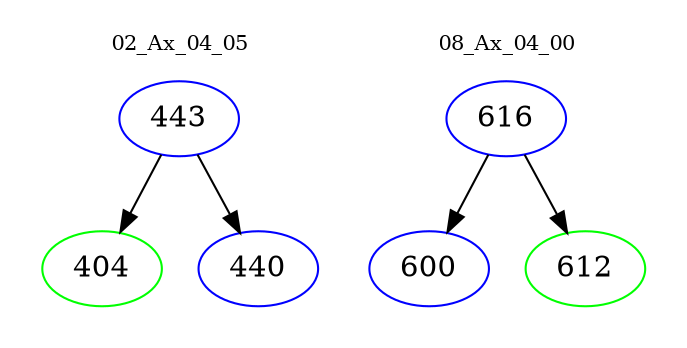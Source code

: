 digraph{
subgraph cluster_0 {
color = white
label = "02_Ax_04_05";
fontsize=10;
T0_443 [label="443", color="blue"]
T0_443 -> T0_404 [color="black"]
T0_404 [label="404", color="green"]
T0_443 -> T0_440 [color="black"]
T0_440 [label="440", color="blue"]
}
subgraph cluster_1 {
color = white
label = "08_Ax_04_00";
fontsize=10;
T1_616 [label="616", color="blue"]
T1_616 -> T1_600 [color="black"]
T1_600 [label="600", color="blue"]
T1_616 -> T1_612 [color="black"]
T1_612 [label="612", color="green"]
}
}
